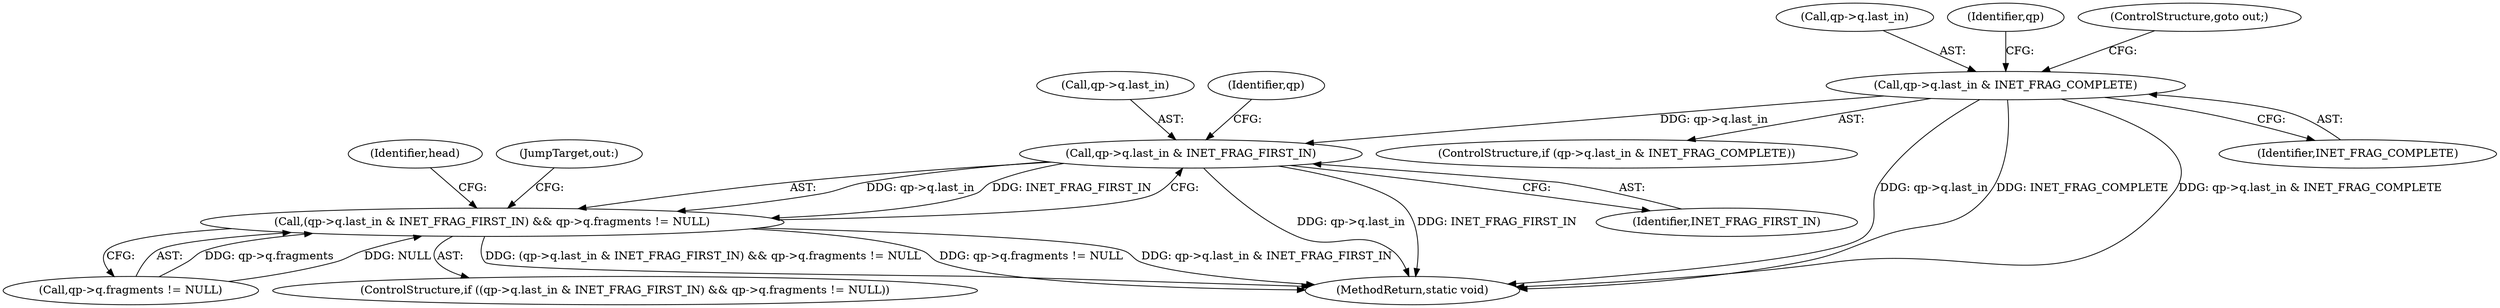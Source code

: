 digraph "0_linux_64f3b9e203bd06855072e295557dca1485a2ecba@pointer" {
"1000116" [label="(Call,qp->q.last_in & INET_FRAG_COMPLETE)"];
"1000134" [label="(Call,qp->q.last_in & INET_FRAG_FIRST_IN)"];
"1000133" [label="(Call,(qp->q.last_in & INET_FRAG_FIRST_IN) && qp->q.fragments != NULL)"];
"1000134" [label="(Call,qp->q.last_in & INET_FRAG_FIRST_IN)"];
"1000115" [label="(ControlStructure,if (qp->q.last_in & INET_FRAG_COMPLETE))"];
"1000141" [label="(Call,qp->q.fragments != NULL)"];
"1000116" [label="(Call,qp->q.last_in & INET_FRAG_COMPLETE)"];
"1000231" [label="(MethodReturn,static void)"];
"1000140" [label="(Identifier,INET_FRAG_FIRST_IN)"];
"1000132" [label="(ControlStructure,if ((qp->q.last_in & INET_FRAG_FIRST_IN) && qp->q.fragments != NULL))"];
"1000151" [label="(Identifier,head)"];
"1000221" [label="(JumpTarget,out:)"];
"1000135" [label="(Call,qp->q.last_in)"];
"1000117" [label="(Call,qp->q.last_in)"];
"1000125" [label="(Identifier,qp)"];
"1000123" [label="(ControlStructure,goto out;)"];
"1000133" [label="(Call,(qp->q.last_in & INET_FRAG_FIRST_IN) && qp->q.fragments != NULL)"];
"1000144" [label="(Identifier,qp)"];
"1000122" [label="(Identifier,INET_FRAG_COMPLETE)"];
"1000116" -> "1000115"  [label="AST: "];
"1000116" -> "1000122"  [label="CFG: "];
"1000117" -> "1000116"  [label="AST: "];
"1000122" -> "1000116"  [label="AST: "];
"1000123" -> "1000116"  [label="CFG: "];
"1000125" -> "1000116"  [label="CFG: "];
"1000116" -> "1000231"  [label="DDG: qp->q.last_in"];
"1000116" -> "1000231"  [label="DDG: INET_FRAG_COMPLETE"];
"1000116" -> "1000231"  [label="DDG: qp->q.last_in & INET_FRAG_COMPLETE"];
"1000116" -> "1000134"  [label="DDG: qp->q.last_in"];
"1000134" -> "1000133"  [label="AST: "];
"1000134" -> "1000140"  [label="CFG: "];
"1000135" -> "1000134"  [label="AST: "];
"1000140" -> "1000134"  [label="AST: "];
"1000144" -> "1000134"  [label="CFG: "];
"1000133" -> "1000134"  [label="CFG: "];
"1000134" -> "1000231"  [label="DDG: qp->q.last_in"];
"1000134" -> "1000231"  [label="DDG: INET_FRAG_FIRST_IN"];
"1000134" -> "1000133"  [label="DDG: qp->q.last_in"];
"1000134" -> "1000133"  [label="DDG: INET_FRAG_FIRST_IN"];
"1000133" -> "1000132"  [label="AST: "];
"1000133" -> "1000141"  [label="CFG: "];
"1000141" -> "1000133"  [label="AST: "];
"1000151" -> "1000133"  [label="CFG: "];
"1000221" -> "1000133"  [label="CFG: "];
"1000133" -> "1000231"  [label="DDG: (qp->q.last_in & INET_FRAG_FIRST_IN) && qp->q.fragments != NULL"];
"1000133" -> "1000231"  [label="DDG: qp->q.fragments != NULL"];
"1000133" -> "1000231"  [label="DDG: qp->q.last_in & INET_FRAG_FIRST_IN"];
"1000141" -> "1000133"  [label="DDG: qp->q.fragments"];
"1000141" -> "1000133"  [label="DDG: NULL"];
}
